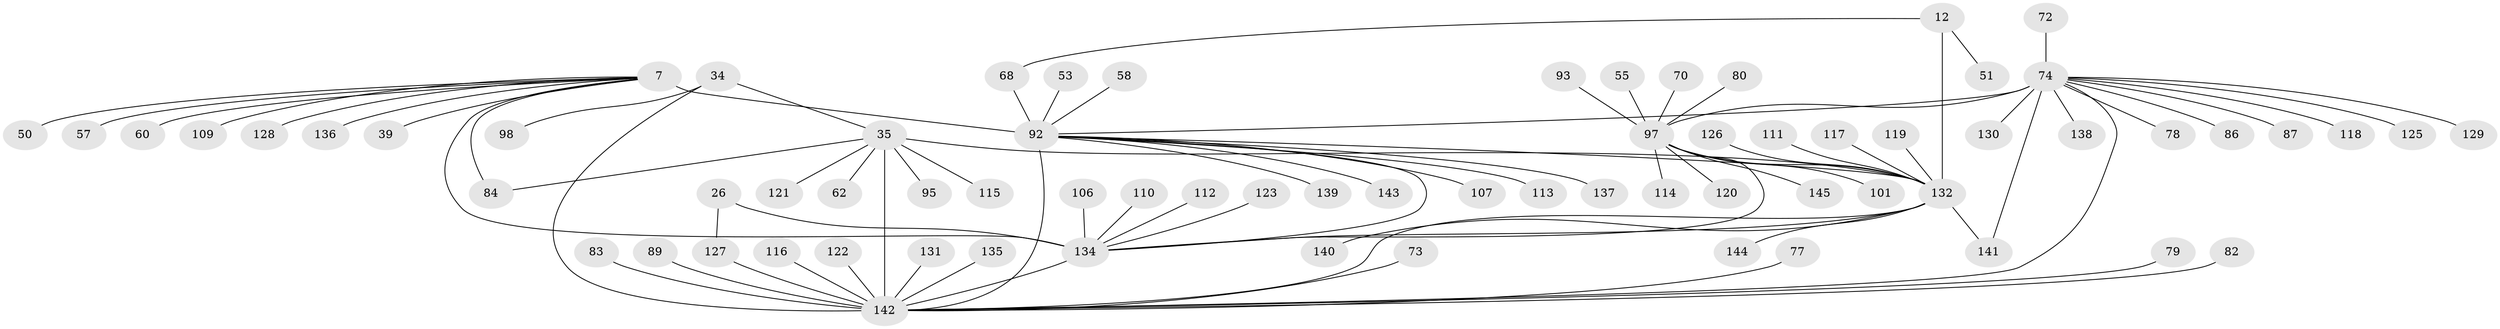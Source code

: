 // original degree distribution, {8: 0.027586206896551724, 11: 0.06206896551724138, 10: 0.041379310344827586, 7: 0.034482758620689655, 9: 0.034482758620689655, 13: 0.013793103448275862, 12: 0.006896551724137931, 6: 0.013793103448275862, 14: 0.006896551724137931, 5: 0.006896551724137931, 3: 0.027586206896551724, 1: 0.593103448275862, 2: 0.1310344827586207}
// Generated by graph-tools (version 1.1) at 2025/54/03/09/25 04:54:33]
// undirected, 72 vertices, 84 edges
graph export_dot {
graph [start="1"]
  node [color=gray90,style=filled];
  7 [super="+4+6"];
  12 [super="+10"];
  26 [super="+24"];
  34 [super="+30"];
  35 [super="+32"];
  39;
  50;
  51;
  53;
  55;
  57;
  58;
  60;
  62;
  68;
  70;
  72;
  73;
  74 [super="+21+47+64+67+69"];
  77;
  78;
  79;
  80;
  82;
  83;
  84 [super="+46"];
  86;
  87;
  89;
  92 [super="+42+5"];
  93;
  95;
  97 [super="+20+48"];
  98;
  101;
  106;
  107 [super="+66"];
  109;
  110;
  111;
  112;
  113;
  114 [super="+56"];
  115;
  116;
  117;
  118 [super="+61"];
  119;
  120;
  121;
  122;
  123;
  125 [super="+105"];
  126 [super="+124"];
  127 [super="+96"];
  128;
  129;
  130;
  131;
  132 [super="+104"];
  134 [super="+65+75+81+85+88+91+102"];
  135;
  136;
  137 [super="+76"];
  138;
  139;
  140;
  141 [super="+133"];
  142 [super="+37+33+108"];
  143;
  144 [super="+59"];
  145;
  7 -- 39;
  7 -- 109;
  7 -- 57;
  7 -- 84;
  7 -- 92 [weight=12];
  7 -- 134;
  7 -- 128;
  7 -- 50;
  7 -- 136;
  7 -- 60;
  12 -- 68;
  12 -- 51;
  12 -- 132 [weight=10];
  26 -- 127;
  26 -- 134 [weight=10];
  34 -- 35 [weight=4];
  34 -- 98;
  34 -- 142 [weight=6];
  35 -- 84;
  35 -- 115;
  35 -- 121;
  35 -- 95;
  35 -- 62;
  35 -- 142 [weight=6];
  35 -- 132;
  53 -- 92;
  55 -- 97;
  58 -- 92;
  68 -- 92;
  70 -- 97;
  72 -- 74;
  73 -- 142;
  74 -- 142 [weight=2];
  74 -- 129;
  74 -- 130;
  74 -- 138;
  74 -- 141;
  74 -- 78;
  74 -- 86;
  74 -- 87;
  74 -- 92;
  74 -- 118;
  74 -- 125;
  74 -- 97 [weight=12];
  77 -- 142;
  79 -- 142;
  80 -- 97;
  82 -- 142;
  83 -- 142;
  89 -- 142;
  92 -- 137;
  92 -- 139;
  92 -- 142 [weight=4];
  92 -- 143;
  92 -- 107;
  92 -- 113;
  92 -- 134;
  92 -- 132 [weight=2];
  93 -- 97;
  97 -- 101;
  97 -- 134;
  97 -- 145;
  97 -- 114;
  97 -- 120;
  97 -- 132;
  106 -- 134;
  110 -- 134;
  111 -- 132;
  112 -- 134;
  116 -- 142;
  117 -- 132;
  119 -- 132;
  122 -- 142;
  123 -- 134;
  126 -- 132;
  127 -- 142 [weight=2];
  131 -- 142;
  132 -- 134;
  132 -- 140;
  132 -- 141;
  132 -- 142;
  132 -- 144;
  134 -- 142 [weight=2];
  135 -- 142;
}
